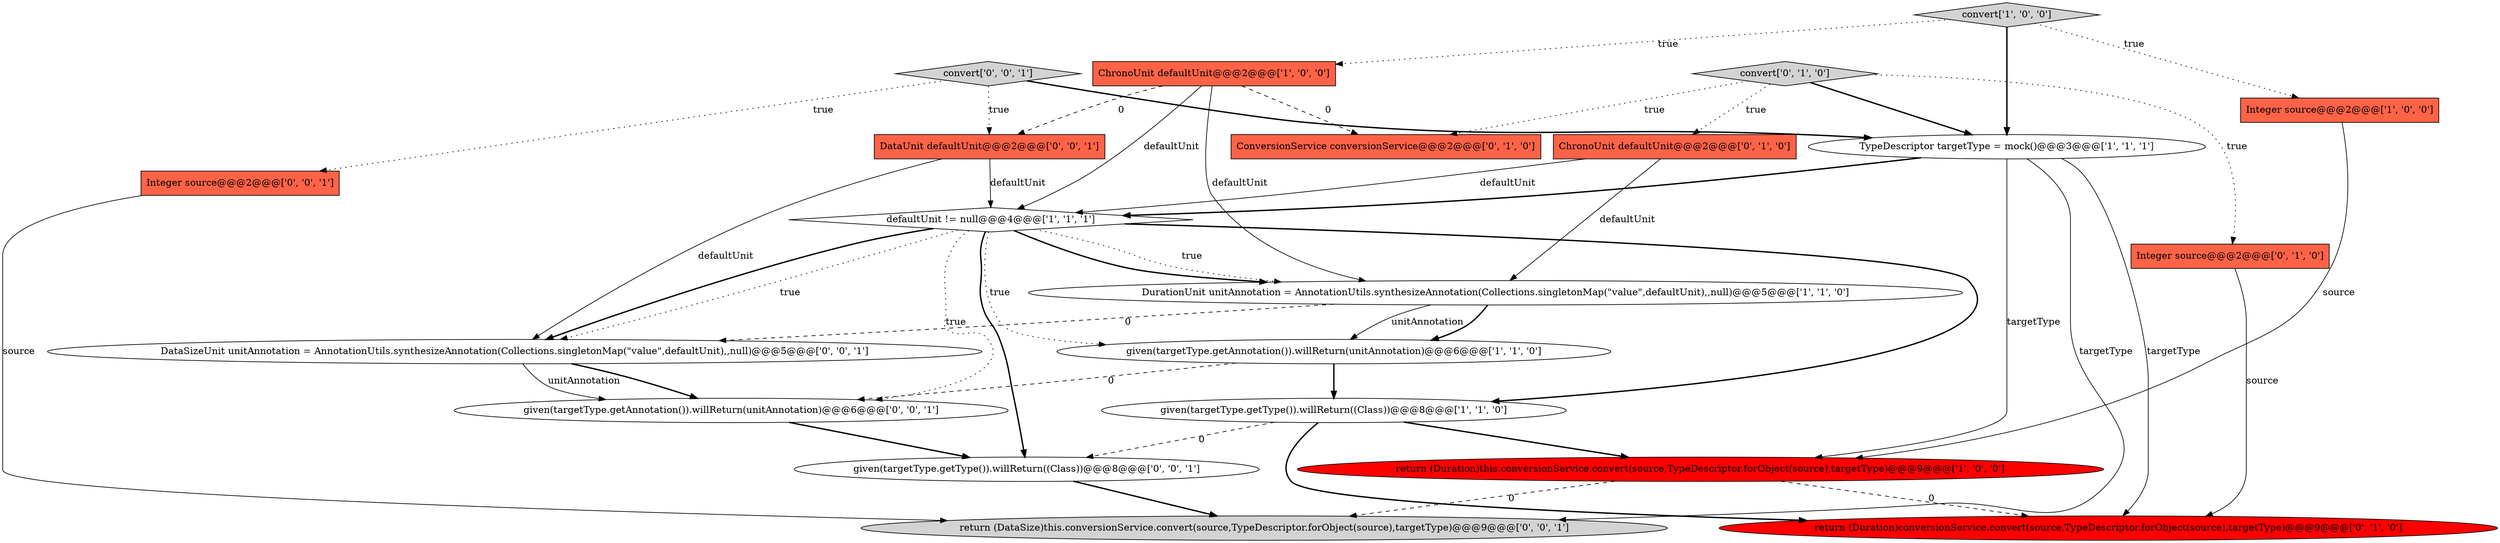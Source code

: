 digraph {
2 [style = filled, label = "convert['1', '0', '0']", fillcolor = lightgray, shape = diamond image = "AAA0AAABBB1BBB"];
17 [style = filled, label = "given(targetType.getAnnotation()).willReturn(unitAnnotation)@@@6@@@['0', '0', '1']", fillcolor = white, shape = ellipse image = "AAA0AAABBB3BBB"];
14 [style = filled, label = "Integer source@@@2@@@['0', '0', '1']", fillcolor = tomato, shape = box image = "AAA0AAABBB3BBB"];
13 [style = filled, label = "ConversionService conversionService@@@2@@@['0', '1', '0']", fillcolor = tomato, shape = box image = "AAA1AAABBB2BBB"];
7 [style = filled, label = "TypeDescriptor targetType = mock()@@@3@@@['1', '1', '1']", fillcolor = white, shape = ellipse image = "AAA0AAABBB1BBB"];
6 [style = filled, label = "given(targetType.getType()).willReturn((Class))@@@8@@@['1', '1', '0']", fillcolor = white, shape = ellipse image = "AAA0AAABBB1BBB"];
0 [style = filled, label = "given(targetType.getAnnotation()).willReturn(unitAnnotation)@@@6@@@['1', '1', '0']", fillcolor = white, shape = ellipse image = "AAA0AAABBB1BBB"];
15 [style = filled, label = "DataSizeUnit unitAnnotation = AnnotationUtils.synthesizeAnnotation(Collections.singletonMap(\"value\",defaultUnit),,null)@@@5@@@['0', '0', '1']", fillcolor = white, shape = ellipse image = "AAA0AAABBB3BBB"];
4 [style = filled, label = "Integer source@@@2@@@['1', '0', '0']", fillcolor = tomato, shape = box image = "AAA0AAABBB1BBB"];
16 [style = filled, label = "given(targetType.getType()).willReturn((Class))@@@8@@@['0', '0', '1']", fillcolor = white, shape = ellipse image = "AAA0AAABBB3BBB"];
20 [style = filled, label = "convert['0', '0', '1']", fillcolor = lightgray, shape = diamond image = "AAA0AAABBB3BBB"];
3 [style = filled, label = "defaultUnit != null@@@4@@@['1', '1', '1']", fillcolor = white, shape = diamond image = "AAA0AAABBB1BBB"];
19 [style = filled, label = "DataUnit defaultUnit@@@2@@@['0', '0', '1']", fillcolor = tomato, shape = box image = "AAA0AAABBB3BBB"];
1 [style = filled, label = "return (Duration)this.conversionService.convert(source,TypeDescriptor.forObject(source),targetType)@@@9@@@['1', '0', '0']", fillcolor = red, shape = ellipse image = "AAA1AAABBB1BBB"];
18 [style = filled, label = "return (DataSize)this.conversionService.convert(source,TypeDescriptor.forObject(source),targetType)@@@9@@@['0', '0', '1']", fillcolor = lightgray, shape = ellipse image = "AAA0AAABBB3BBB"];
5 [style = filled, label = "ChronoUnit defaultUnit@@@2@@@['1', '0', '0']", fillcolor = tomato, shape = box image = "AAA1AAABBB1BBB"];
10 [style = filled, label = "convert['0', '1', '0']", fillcolor = lightgray, shape = diamond image = "AAA0AAABBB2BBB"];
11 [style = filled, label = "ChronoUnit defaultUnit@@@2@@@['0', '1', '0']", fillcolor = tomato, shape = box image = "AAA0AAABBB2BBB"];
12 [style = filled, label = "return (Duration)conversionService.convert(source,TypeDescriptor.forObject(source),targetType)@@@9@@@['0', '1', '0']", fillcolor = red, shape = ellipse image = "AAA1AAABBB2BBB"];
8 [style = filled, label = "DurationUnit unitAnnotation = AnnotationUtils.synthesizeAnnotation(Collections.singletonMap(\"value\",defaultUnit),,null)@@@5@@@['1', '1', '0']", fillcolor = white, shape = ellipse image = "AAA0AAABBB1BBB"];
9 [style = filled, label = "Integer source@@@2@@@['0', '1', '0']", fillcolor = tomato, shape = box image = "AAA0AAABBB2BBB"];
5->13 [style = dashed, label="0"];
16->18 [style = bold, label=""];
4->1 [style = solid, label="source"];
11->3 [style = solid, label="defaultUnit"];
0->6 [style = bold, label=""];
8->15 [style = dashed, label="0"];
20->14 [style = dotted, label="true"];
3->6 [style = bold, label=""];
3->15 [style = bold, label=""];
1->18 [style = dashed, label="0"];
8->0 [style = solid, label="unitAnnotation"];
11->8 [style = solid, label="defaultUnit"];
3->16 [style = bold, label=""];
7->1 [style = solid, label="targetType"];
9->12 [style = solid, label="source"];
10->9 [style = dotted, label="true"];
10->7 [style = bold, label=""];
0->17 [style = dashed, label="0"];
7->12 [style = solid, label="targetType"];
7->3 [style = bold, label=""];
8->0 [style = bold, label=""];
6->1 [style = bold, label=""];
1->12 [style = dashed, label="0"];
15->17 [style = bold, label=""];
6->16 [style = dashed, label="0"];
15->17 [style = solid, label="unitAnnotation"];
10->13 [style = dotted, label="true"];
10->11 [style = dotted, label="true"];
3->8 [style = bold, label=""];
3->15 [style = dotted, label="true"];
2->4 [style = dotted, label="true"];
3->0 [style = dotted, label="true"];
5->3 [style = solid, label="defaultUnit"];
19->15 [style = solid, label="defaultUnit"];
5->8 [style = solid, label="defaultUnit"];
3->17 [style = dotted, label="true"];
20->19 [style = dotted, label="true"];
2->7 [style = bold, label=""];
20->7 [style = bold, label=""];
2->5 [style = dotted, label="true"];
7->18 [style = solid, label="targetType"];
3->8 [style = dotted, label="true"];
5->19 [style = dashed, label="0"];
14->18 [style = solid, label="source"];
17->16 [style = bold, label=""];
19->3 [style = solid, label="defaultUnit"];
6->12 [style = bold, label=""];
}
